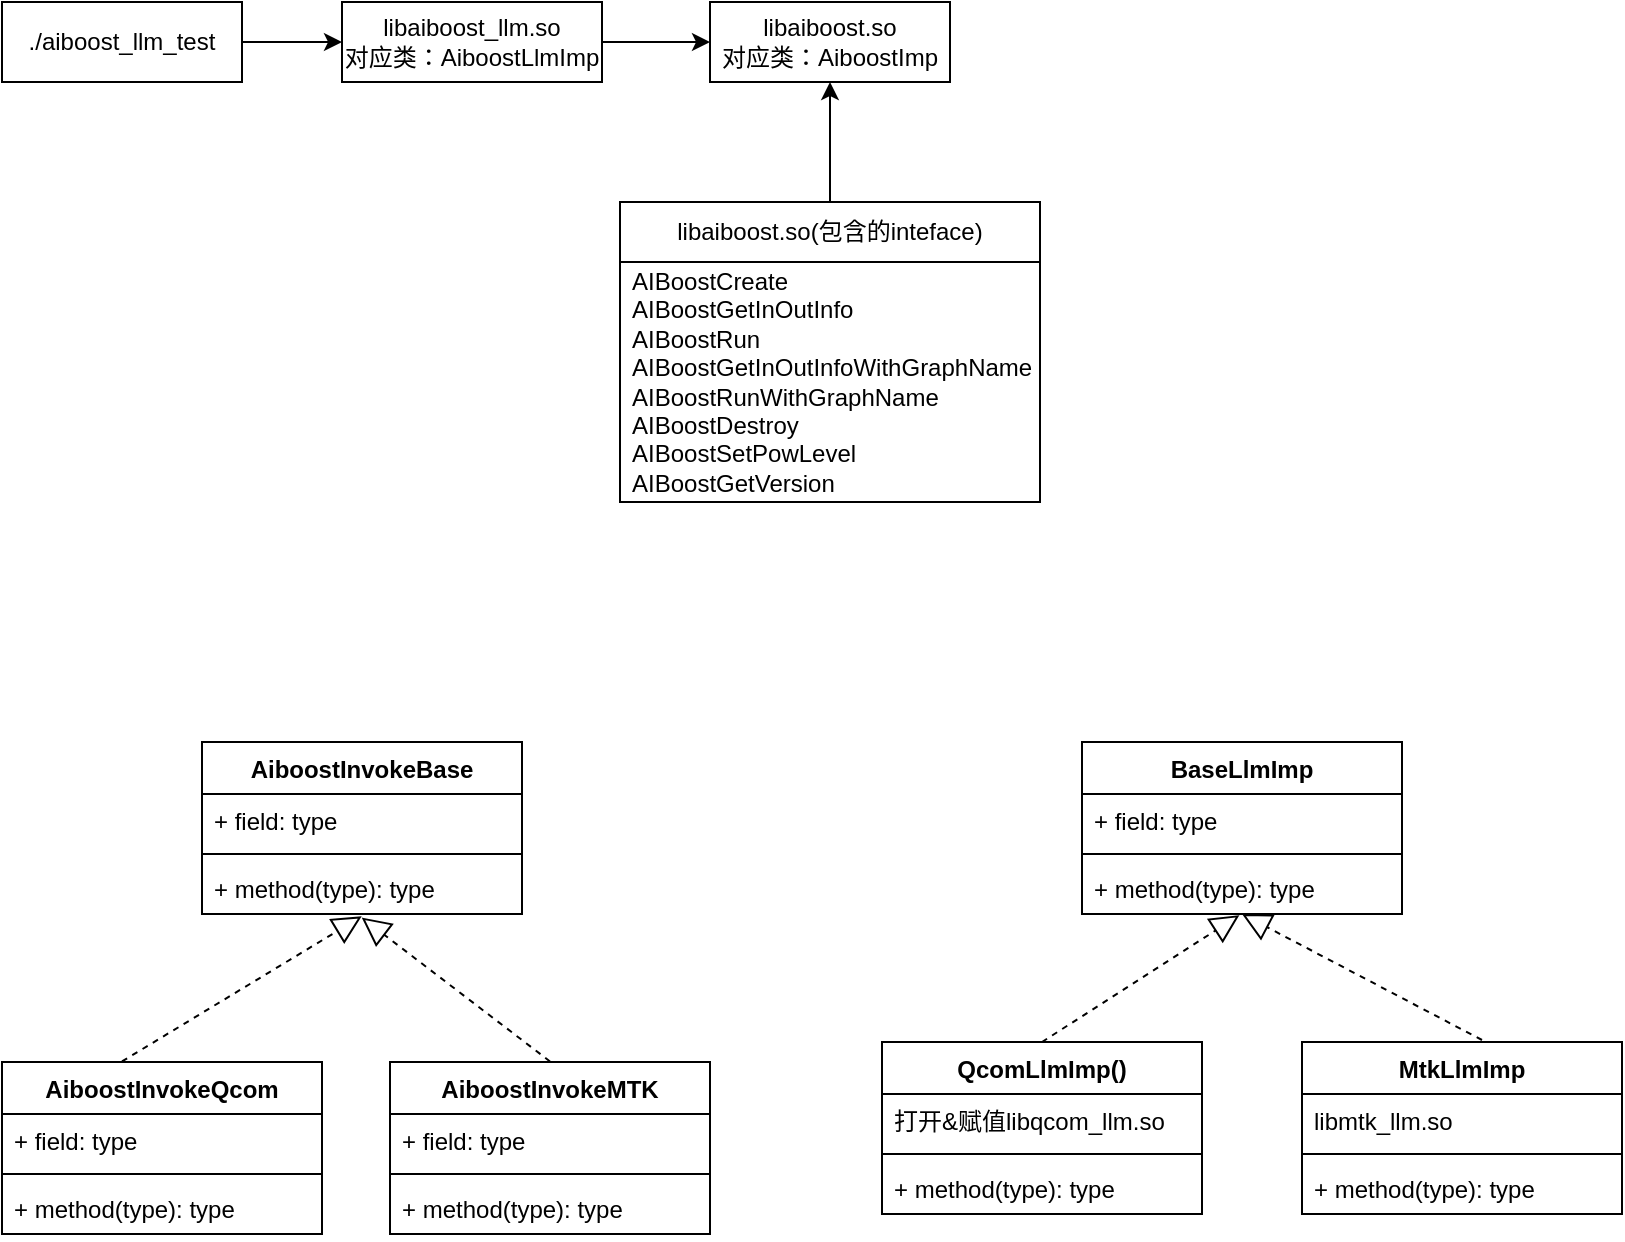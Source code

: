 <mxfile version="26.2.15">
  <diagram name="第 1 页" id="rzc_DVTnZd3EuTVf8gxU">
    <mxGraphModel dx="864" dy="421" grid="1" gridSize="10" guides="1" tooltips="1" connect="1" arrows="1" fold="1" page="1" pageScale="1" pageWidth="827" pageHeight="1169" math="0" shadow="0">
      <root>
        <mxCell id="0" />
        <mxCell id="1" parent="0" />
        <mxCell id="CTm-zYa0rUxEFgS59MSg-5" style="edgeStyle=orthogonalEdgeStyle;rounded=0;orthogonalLoop=1;jettySize=auto;html=1;exitX=1;exitY=0.5;exitDx=0;exitDy=0;entryX=0;entryY=0.5;entryDx=0;entryDy=0;" edge="1" parent="1" source="CTm-zYa0rUxEFgS59MSg-1" target="CTm-zYa0rUxEFgS59MSg-3">
          <mxGeometry relative="1" as="geometry" />
        </mxCell>
        <mxCell id="CTm-zYa0rUxEFgS59MSg-1" value="libaiboost_llm.so&lt;br&gt;对应类：AiboostLlmImp" style="rounded=0;whiteSpace=wrap;html=1;" vertex="1" parent="1">
          <mxGeometry x="230" y="420" width="130" height="40" as="geometry" />
        </mxCell>
        <mxCell id="CTm-zYa0rUxEFgS59MSg-4" style="edgeStyle=orthogonalEdgeStyle;rounded=0;orthogonalLoop=1;jettySize=auto;html=1;exitX=1;exitY=0.5;exitDx=0;exitDy=0;" edge="1" parent="1" source="CTm-zYa0rUxEFgS59MSg-2" target="CTm-zYa0rUxEFgS59MSg-1">
          <mxGeometry relative="1" as="geometry" />
        </mxCell>
        <mxCell id="CTm-zYa0rUxEFgS59MSg-2" value="./aiboost_llm_test" style="rounded=0;whiteSpace=wrap;html=1;" vertex="1" parent="1">
          <mxGeometry x="60" y="420" width="120" height="40" as="geometry" />
        </mxCell>
        <mxCell id="CTm-zYa0rUxEFgS59MSg-3" value="libaiboost.so&lt;br&gt;对应类：AiboostImp" style="rounded=0;whiteSpace=wrap;html=1;" vertex="1" parent="1">
          <mxGeometry x="414" y="420" width="120" height="40" as="geometry" />
        </mxCell>
        <mxCell id="CTm-zYa0rUxEFgS59MSg-13" style="edgeStyle=orthogonalEdgeStyle;rounded=0;orthogonalLoop=1;jettySize=auto;html=1;exitX=0.5;exitY=0;exitDx=0;exitDy=0;entryX=0.5;entryY=1;entryDx=0;entryDy=0;" edge="1" parent="1" source="CTm-zYa0rUxEFgS59MSg-9" target="CTm-zYa0rUxEFgS59MSg-3">
          <mxGeometry relative="1" as="geometry" />
        </mxCell>
        <mxCell id="CTm-zYa0rUxEFgS59MSg-9" value="libaiboost.so(包含的inteface)" style="swimlane;fontStyle=0;childLayout=stackLayout;horizontal=1;startSize=30;horizontalStack=0;resizeParent=1;resizeParentMax=0;resizeLast=0;collapsible=1;marginBottom=0;whiteSpace=wrap;html=1;" vertex="1" parent="1">
          <mxGeometry x="369" y="520" width="210" height="150" as="geometry">
            <mxRectangle x="369" y="520" width="130" height="30" as="alternateBounds" />
          </mxGeometry>
        </mxCell>
        <mxCell id="CTm-zYa0rUxEFgS59MSg-10" value="AIBoostCreate&lt;div&gt;AIBoostGetInOutInfo&lt;br&gt;AIBoostRun&lt;br&gt;AIBoostGetInOutInfoWithGraphName&lt;br&gt;AIBoostRunWithGraphName&lt;br&gt;AIBoostDestroy&lt;br&gt;AIBoostSetPowLevel&lt;br&gt;AIBoostGetVersion&lt;br&gt;&lt;/div&gt;" style="text;strokeColor=none;fillColor=none;align=left;verticalAlign=middle;spacingLeft=4;spacingRight=4;overflow=hidden;points=[[0,0.5],[1,0.5]];portConstraint=eastwest;rotatable=0;whiteSpace=wrap;html=1;" vertex="1" parent="CTm-zYa0rUxEFgS59MSg-9">
          <mxGeometry y="30" width="210" height="120" as="geometry" />
        </mxCell>
        <mxCell id="CTm-zYa0rUxEFgS59MSg-14" value="AiboostInvokeBase" style="swimlane;fontStyle=1;align=center;verticalAlign=top;childLayout=stackLayout;horizontal=1;startSize=26;horizontalStack=0;resizeParent=1;resizeParentMax=0;resizeLast=0;collapsible=1;marginBottom=0;whiteSpace=wrap;html=1;" vertex="1" parent="1">
          <mxGeometry x="160" y="790" width="160" height="86" as="geometry" />
        </mxCell>
        <mxCell id="CTm-zYa0rUxEFgS59MSg-15" value="+ field: type" style="text;strokeColor=none;fillColor=none;align=left;verticalAlign=top;spacingLeft=4;spacingRight=4;overflow=hidden;rotatable=0;points=[[0,0.5],[1,0.5]];portConstraint=eastwest;whiteSpace=wrap;html=1;" vertex="1" parent="CTm-zYa0rUxEFgS59MSg-14">
          <mxGeometry y="26" width="160" height="26" as="geometry" />
        </mxCell>
        <mxCell id="CTm-zYa0rUxEFgS59MSg-16" value="" style="line;strokeWidth=1;fillColor=none;align=left;verticalAlign=middle;spacingTop=-1;spacingLeft=3;spacingRight=3;rotatable=0;labelPosition=right;points=[];portConstraint=eastwest;strokeColor=inherit;" vertex="1" parent="CTm-zYa0rUxEFgS59MSg-14">
          <mxGeometry y="52" width="160" height="8" as="geometry" />
        </mxCell>
        <mxCell id="CTm-zYa0rUxEFgS59MSg-17" value="+ method(type): type" style="text;strokeColor=none;fillColor=none;align=left;verticalAlign=top;spacingLeft=4;spacingRight=4;overflow=hidden;rotatable=0;points=[[0,0.5],[1,0.5]];portConstraint=eastwest;whiteSpace=wrap;html=1;" vertex="1" parent="CTm-zYa0rUxEFgS59MSg-14">
          <mxGeometry y="60" width="160" height="26" as="geometry" />
        </mxCell>
        <mxCell id="CTm-zYa0rUxEFgS59MSg-18" value="AiboostInvokeQcom" style="swimlane;fontStyle=1;align=center;verticalAlign=top;childLayout=stackLayout;horizontal=1;startSize=26;horizontalStack=0;resizeParent=1;resizeParentMax=0;resizeLast=0;collapsible=1;marginBottom=0;whiteSpace=wrap;html=1;" vertex="1" parent="1">
          <mxGeometry x="60" y="950" width="160" height="86" as="geometry" />
        </mxCell>
        <mxCell id="CTm-zYa0rUxEFgS59MSg-19" value="+ field: type" style="text;strokeColor=none;fillColor=none;align=left;verticalAlign=top;spacingLeft=4;spacingRight=4;overflow=hidden;rotatable=0;points=[[0,0.5],[1,0.5]];portConstraint=eastwest;whiteSpace=wrap;html=1;" vertex="1" parent="CTm-zYa0rUxEFgS59MSg-18">
          <mxGeometry y="26" width="160" height="26" as="geometry" />
        </mxCell>
        <mxCell id="CTm-zYa0rUxEFgS59MSg-20" value="" style="line;strokeWidth=1;fillColor=none;align=left;verticalAlign=middle;spacingTop=-1;spacingLeft=3;spacingRight=3;rotatable=0;labelPosition=right;points=[];portConstraint=eastwest;strokeColor=inherit;" vertex="1" parent="CTm-zYa0rUxEFgS59MSg-18">
          <mxGeometry y="52" width="160" height="8" as="geometry" />
        </mxCell>
        <mxCell id="CTm-zYa0rUxEFgS59MSg-21" value="+ method(type): type" style="text;strokeColor=none;fillColor=none;align=left;verticalAlign=top;spacingLeft=4;spacingRight=4;overflow=hidden;rotatable=0;points=[[0,0.5],[1,0.5]];portConstraint=eastwest;whiteSpace=wrap;html=1;" vertex="1" parent="CTm-zYa0rUxEFgS59MSg-18">
          <mxGeometry y="60" width="160" height="26" as="geometry" />
        </mxCell>
        <mxCell id="CTm-zYa0rUxEFgS59MSg-22" value="AiboostInvokeMTK" style="swimlane;fontStyle=1;align=center;verticalAlign=top;childLayout=stackLayout;horizontal=1;startSize=26;horizontalStack=0;resizeParent=1;resizeParentMax=0;resizeLast=0;collapsible=1;marginBottom=0;whiteSpace=wrap;html=1;" vertex="1" parent="1">
          <mxGeometry x="254" y="950" width="160" height="86" as="geometry" />
        </mxCell>
        <mxCell id="CTm-zYa0rUxEFgS59MSg-23" value="+ field: type" style="text;strokeColor=none;fillColor=none;align=left;verticalAlign=top;spacingLeft=4;spacingRight=4;overflow=hidden;rotatable=0;points=[[0,0.5],[1,0.5]];portConstraint=eastwest;whiteSpace=wrap;html=1;" vertex="1" parent="CTm-zYa0rUxEFgS59MSg-22">
          <mxGeometry y="26" width="160" height="26" as="geometry" />
        </mxCell>
        <mxCell id="CTm-zYa0rUxEFgS59MSg-24" value="" style="line;strokeWidth=1;fillColor=none;align=left;verticalAlign=middle;spacingTop=-1;spacingLeft=3;spacingRight=3;rotatable=0;labelPosition=right;points=[];portConstraint=eastwest;strokeColor=inherit;" vertex="1" parent="CTm-zYa0rUxEFgS59MSg-22">
          <mxGeometry y="52" width="160" height="8" as="geometry" />
        </mxCell>
        <mxCell id="CTm-zYa0rUxEFgS59MSg-25" value="+ method(type): type" style="text;strokeColor=none;fillColor=none;align=left;verticalAlign=top;spacingLeft=4;spacingRight=4;overflow=hidden;rotatable=0;points=[[0,0.5],[1,0.5]];portConstraint=eastwest;whiteSpace=wrap;html=1;" vertex="1" parent="CTm-zYa0rUxEFgS59MSg-22">
          <mxGeometry y="60" width="160" height="26" as="geometry" />
        </mxCell>
        <mxCell id="CTm-zYa0rUxEFgS59MSg-30" value="" style="endArrow=block;dashed=1;endFill=0;endSize=12;html=1;rounded=0;entryX=0.499;entryY=1.045;entryDx=0;entryDy=0;entryPerimeter=0;" edge="1" parent="1" target="CTm-zYa0rUxEFgS59MSg-17">
          <mxGeometry width="160" relative="1" as="geometry">
            <mxPoint x="120" y="949.71" as="sourcePoint" />
            <mxPoint x="280" y="949.71" as="targetPoint" />
          </mxGeometry>
        </mxCell>
        <mxCell id="CTm-zYa0rUxEFgS59MSg-31" value="" style="endArrow=block;dashed=1;endFill=0;endSize=12;html=1;rounded=0;entryX=0.499;entryY=1.068;entryDx=0;entryDy=0;entryPerimeter=0;" edge="1" parent="1" target="CTm-zYa0rUxEFgS59MSg-17">
          <mxGeometry width="160" relative="1" as="geometry">
            <mxPoint x="334" y="949.71" as="sourcePoint" />
            <mxPoint x="494" y="949.71" as="targetPoint" />
          </mxGeometry>
        </mxCell>
        <mxCell id="CTm-zYa0rUxEFgS59MSg-37" value="BaseLlmImp" style="swimlane;fontStyle=1;align=center;verticalAlign=top;childLayout=stackLayout;horizontal=1;startSize=26;horizontalStack=0;resizeParent=1;resizeParentMax=0;resizeLast=0;collapsible=1;marginBottom=0;whiteSpace=wrap;html=1;" vertex="1" parent="1">
          <mxGeometry x="600" y="790" width="160" height="86" as="geometry" />
        </mxCell>
        <mxCell id="CTm-zYa0rUxEFgS59MSg-38" value="+ field: type" style="text;strokeColor=none;fillColor=none;align=left;verticalAlign=top;spacingLeft=4;spacingRight=4;overflow=hidden;rotatable=0;points=[[0,0.5],[1,0.5]];portConstraint=eastwest;whiteSpace=wrap;html=1;" vertex="1" parent="CTm-zYa0rUxEFgS59MSg-37">
          <mxGeometry y="26" width="160" height="26" as="geometry" />
        </mxCell>
        <mxCell id="CTm-zYa0rUxEFgS59MSg-39" value="" style="line;strokeWidth=1;fillColor=none;align=left;verticalAlign=middle;spacingTop=-1;spacingLeft=3;spacingRight=3;rotatable=0;labelPosition=right;points=[];portConstraint=eastwest;strokeColor=inherit;" vertex="1" parent="CTm-zYa0rUxEFgS59MSg-37">
          <mxGeometry y="52" width="160" height="8" as="geometry" />
        </mxCell>
        <mxCell id="CTm-zYa0rUxEFgS59MSg-40" value="+ method(type): type" style="text;strokeColor=none;fillColor=none;align=left;verticalAlign=top;spacingLeft=4;spacingRight=4;overflow=hidden;rotatable=0;points=[[0,0.5],[1,0.5]];portConstraint=eastwest;whiteSpace=wrap;html=1;" vertex="1" parent="CTm-zYa0rUxEFgS59MSg-37">
          <mxGeometry y="60" width="160" height="26" as="geometry" />
        </mxCell>
        <mxCell id="CTm-zYa0rUxEFgS59MSg-41" value="QcomLlmImp()" style="swimlane;fontStyle=1;align=center;verticalAlign=top;childLayout=stackLayout;horizontal=1;startSize=26;horizontalStack=0;resizeParent=1;resizeParentMax=0;resizeLast=0;collapsible=1;marginBottom=0;whiteSpace=wrap;html=1;" vertex="1" parent="1">
          <mxGeometry x="500" y="940" width="160" height="86" as="geometry" />
        </mxCell>
        <mxCell id="CTm-zYa0rUxEFgS59MSg-42" value="打开&amp;amp;赋值libqcom_llm.so" style="text;strokeColor=none;fillColor=none;align=left;verticalAlign=top;spacingLeft=4;spacingRight=4;overflow=hidden;rotatable=0;points=[[0,0.5],[1,0.5]];portConstraint=eastwest;whiteSpace=wrap;html=1;" vertex="1" parent="CTm-zYa0rUxEFgS59MSg-41">
          <mxGeometry y="26" width="160" height="26" as="geometry" />
        </mxCell>
        <mxCell id="CTm-zYa0rUxEFgS59MSg-43" value="" style="line;strokeWidth=1;fillColor=none;align=left;verticalAlign=middle;spacingTop=-1;spacingLeft=3;spacingRight=3;rotatable=0;labelPosition=right;points=[];portConstraint=eastwest;strokeColor=inherit;" vertex="1" parent="CTm-zYa0rUxEFgS59MSg-41">
          <mxGeometry y="52" width="160" height="8" as="geometry" />
        </mxCell>
        <mxCell id="CTm-zYa0rUxEFgS59MSg-44" value="+ method(type): type" style="text;strokeColor=none;fillColor=none;align=left;verticalAlign=top;spacingLeft=4;spacingRight=4;overflow=hidden;rotatable=0;points=[[0,0.5],[1,0.5]];portConstraint=eastwest;whiteSpace=wrap;html=1;" vertex="1" parent="CTm-zYa0rUxEFgS59MSg-41">
          <mxGeometry y="60" width="160" height="26" as="geometry" />
        </mxCell>
        <mxCell id="CTm-zYa0rUxEFgS59MSg-46" value="MtkLlmImp" style="swimlane;fontStyle=1;align=center;verticalAlign=top;childLayout=stackLayout;horizontal=1;startSize=26;horizontalStack=0;resizeParent=1;resizeParentMax=0;resizeLast=0;collapsible=1;marginBottom=0;whiteSpace=wrap;html=1;" vertex="1" parent="1">
          <mxGeometry x="710" y="940" width="160" height="86" as="geometry" />
        </mxCell>
        <mxCell id="CTm-zYa0rUxEFgS59MSg-47" value="libmtk_llm.so" style="text;strokeColor=none;fillColor=none;align=left;verticalAlign=top;spacingLeft=4;spacingRight=4;overflow=hidden;rotatable=0;points=[[0,0.5],[1,0.5]];portConstraint=eastwest;whiteSpace=wrap;html=1;" vertex="1" parent="CTm-zYa0rUxEFgS59MSg-46">
          <mxGeometry y="26" width="160" height="26" as="geometry" />
        </mxCell>
        <mxCell id="CTm-zYa0rUxEFgS59MSg-48" value="" style="line;strokeWidth=1;fillColor=none;align=left;verticalAlign=middle;spacingTop=-1;spacingLeft=3;spacingRight=3;rotatable=0;labelPosition=right;points=[];portConstraint=eastwest;strokeColor=inherit;" vertex="1" parent="CTm-zYa0rUxEFgS59MSg-46">
          <mxGeometry y="52" width="160" height="8" as="geometry" />
        </mxCell>
        <mxCell id="CTm-zYa0rUxEFgS59MSg-49" value="+ method(type): type" style="text;strokeColor=none;fillColor=none;align=left;verticalAlign=top;spacingLeft=4;spacingRight=4;overflow=hidden;rotatable=0;points=[[0,0.5],[1,0.5]];portConstraint=eastwest;whiteSpace=wrap;html=1;" vertex="1" parent="CTm-zYa0rUxEFgS59MSg-46">
          <mxGeometry y="60" width="160" height="26" as="geometry" />
        </mxCell>
        <mxCell id="CTm-zYa0rUxEFgS59MSg-50" value="" style="endArrow=block;dashed=1;endFill=0;endSize=12;html=1;rounded=0;entryX=0.492;entryY=1.022;entryDx=0;entryDy=0;entryPerimeter=0;exitX=0.5;exitY=0;exitDx=0;exitDy=0;" edge="1" parent="1" source="CTm-zYa0rUxEFgS59MSg-41" target="CTm-zYa0rUxEFgS59MSg-40">
          <mxGeometry width="160" relative="1" as="geometry">
            <mxPoint x="544" y="940" as="sourcePoint" />
            <mxPoint x="450" y="868.29" as="targetPoint" />
          </mxGeometry>
        </mxCell>
        <mxCell id="CTm-zYa0rUxEFgS59MSg-51" value="" style="endArrow=block;dashed=1;endFill=0;endSize=12;html=1;rounded=0;entryX=0.5;entryY=1;entryDx=0;entryDy=0;" edge="1" parent="1" target="CTm-zYa0rUxEFgS59MSg-37">
          <mxGeometry width="160" relative="1" as="geometry">
            <mxPoint x="800" y="939" as="sourcePoint" />
            <mxPoint x="905" y="876" as="targetPoint" />
          </mxGeometry>
        </mxCell>
      </root>
    </mxGraphModel>
  </diagram>
</mxfile>
